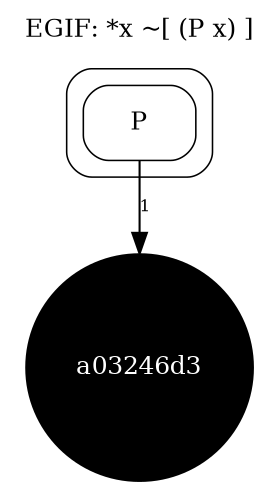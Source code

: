 digraph EG {
  rankdir=TB;
  compound=true;
  node [fontsize=12, fontname="Times-Roman"];
  edge [penwidth=1.00, color=black];

  label="EGIF: *x ~[ (P x) ]";
  labelloc="t";
  fontsize=12;

  "pred_e_235da39d" [label="P", shape=box, style=rounded, penwidth=0.75, fontname="Times-Roman"];
  "Vertex(id='v_a03246d3', label=None, is_generic=True)" [label="a03246d3", shape=circle, width=0.069, height=0.069, style=filled, fillcolor=black, fontcolor=white, fontname="Times-Roman"];
  subgraph cluster_0_0 {
    label="";
    style="rounded,filled";
    fillcolor=white;
    color=black;
    penwidth=0.75;
    "pred_e_235da39d";
  }

  // ν mapping connections
  "pred_e_235da39d" -> "Vertex(id='v_a03246d3', label=None, is_generic=True)" [label="1", color=black, penwidth=1.00, fontsize=8, fontname="Times-Roman"];
}